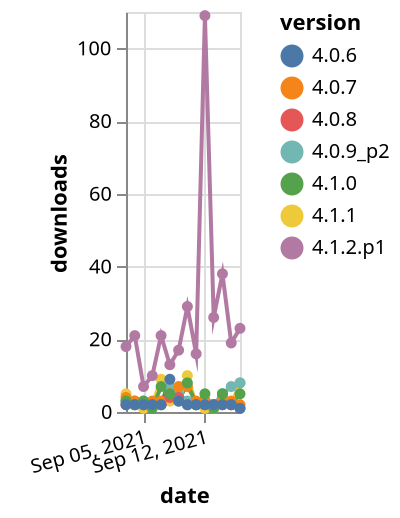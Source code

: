 {"$schema": "https://vega.github.io/schema/vega-lite/v5.json", "description": "A simple bar chart with embedded data.", "data": {"values": [{"date": "2021-09-03", "total": 5814, "delta": 5, "version": "4.1.1"}, {"date": "2021-09-04", "total": 5817, "delta": 3, "version": "4.1.1"}, {"date": "2021-09-05", "total": 5818, "delta": 1, "version": "4.1.1"}, {"date": "2021-09-06", "total": 5820, "delta": 2, "version": "4.1.1"}, {"date": "2021-09-07", "total": 5829, "delta": 9, "version": "4.1.1"}, {"date": "2021-09-08", "total": 5832, "delta": 3, "version": "4.1.1"}, {"date": "2021-09-09", "total": 5838, "delta": 6, "version": "4.1.1"}, {"date": "2021-09-10", "total": 5848, "delta": 10, "version": "4.1.1"}, {"date": "2021-09-11", "total": 5850, "delta": 2, "version": "4.1.1"}, {"date": "2021-09-12", "total": 5851, "delta": 1, "version": "4.1.1"}, {"date": "2021-09-13", "total": 5852, "delta": 1, "version": "4.1.1"}, {"date": "2021-09-14", "total": 5856, "delta": 4, "version": "4.1.1"}, {"date": "2021-09-15", "total": 5858, "delta": 2, "version": "4.1.1"}, {"date": "2021-09-16", "total": 5866, "delta": 8, "version": "4.1.1"}, {"date": "2021-09-03", "total": 7872, "delta": 3, "version": "4.0.9_p2"}, {"date": "2021-09-04", "total": 7875, "delta": 3, "version": "4.0.9_p2"}, {"date": "2021-09-05", "total": 7878, "delta": 3, "version": "4.0.9_p2"}, {"date": "2021-09-06", "total": 7880, "delta": 2, "version": "4.0.9_p2"}, {"date": "2021-09-07", "total": 7882, "delta": 2, "version": "4.0.9_p2"}, {"date": "2021-09-08", "total": 7889, "delta": 7, "version": "4.0.9_p2"}, {"date": "2021-09-09", "total": 7894, "delta": 5, "version": "4.0.9_p2"}, {"date": "2021-09-10", "total": 7897, "delta": 3, "version": "4.0.9_p2"}, {"date": "2021-09-11", "total": 7899, "delta": 2, "version": "4.0.9_p2"}, {"date": "2021-09-12", "total": 7901, "delta": 2, "version": "4.0.9_p2"}, {"date": "2021-09-13", "total": 7903, "delta": 2, "version": "4.0.9_p2"}, {"date": "2021-09-14", "total": 7908, "delta": 5, "version": "4.0.9_p2"}, {"date": "2021-09-15", "total": 7915, "delta": 7, "version": "4.0.9_p2"}, {"date": "2021-09-16", "total": 7923, "delta": 8, "version": "4.0.9_p2"}, {"date": "2021-09-03", "total": 2180, "delta": 18, "version": "4.1.2.p1"}, {"date": "2021-09-04", "total": 2201, "delta": 21, "version": "4.1.2.p1"}, {"date": "2021-09-05", "total": 2208, "delta": 7, "version": "4.1.2.p1"}, {"date": "2021-09-06", "total": 2218, "delta": 10, "version": "4.1.2.p1"}, {"date": "2021-09-07", "total": 2239, "delta": 21, "version": "4.1.2.p1"}, {"date": "2021-09-08", "total": 2252, "delta": 13, "version": "4.1.2.p1"}, {"date": "2021-09-09", "total": 2269, "delta": 17, "version": "4.1.2.p1"}, {"date": "2021-09-10", "total": 2298, "delta": 29, "version": "4.1.2.p1"}, {"date": "2021-09-11", "total": 2314, "delta": 16, "version": "4.1.2.p1"}, {"date": "2021-09-12", "total": 2423, "delta": 109, "version": "4.1.2.p1"}, {"date": "2021-09-13", "total": 2449, "delta": 26, "version": "4.1.2.p1"}, {"date": "2021-09-14", "total": 2487, "delta": 38, "version": "4.1.2.p1"}, {"date": "2021-09-15", "total": 2506, "delta": 19, "version": "4.1.2.p1"}, {"date": "2021-09-16", "total": 2529, "delta": 23, "version": "4.1.2.p1"}, {"date": "2021-09-03", "total": 7109, "delta": 4, "version": "4.0.7"}, {"date": "2021-09-04", "total": 7112, "delta": 3, "version": "4.0.7"}, {"date": "2021-09-05", "total": 7114, "delta": 2, "version": "4.0.7"}, {"date": "2021-09-06", "total": 7117, "delta": 3, "version": "4.0.7"}, {"date": "2021-09-07", "total": 7120, "delta": 3, "version": "4.0.7"}, {"date": "2021-09-08", "total": 7125, "delta": 5, "version": "4.0.7"}, {"date": "2021-09-09", "total": 7132, "delta": 7, "version": "4.0.7"}, {"date": "2021-09-10", "total": 7139, "delta": 7, "version": "4.0.7"}, {"date": "2021-09-11", "total": 7142, "delta": 3, "version": "4.0.7"}, {"date": "2021-09-12", "total": 7145, "delta": 3, "version": "4.0.7"}, {"date": "2021-09-13", "total": 7147, "delta": 2, "version": "4.0.7"}, {"date": "2021-09-14", "total": 7151, "delta": 4, "version": "4.0.7"}, {"date": "2021-09-15", "total": 7154, "delta": 3, "version": "4.0.7"}, {"date": "2021-09-16", "total": 7156, "delta": 2, "version": "4.0.7"}, {"date": "2021-09-03", "total": 3308, "delta": 2, "version": "4.0.8"}, {"date": "2021-09-04", "total": 3310, "delta": 2, "version": "4.0.8"}, {"date": "2021-09-05", "total": 3312, "delta": 2, "version": "4.0.8"}, {"date": "2021-09-06", "total": 3314, "delta": 2, "version": "4.0.8"}, {"date": "2021-09-07", "total": 3316, "delta": 2, "version": "4.0.8"}, {"date": "2021-09-08", "total": 3320, "delta": 4, "version": "4.0.8"}, {"date": "2021-09-09", "total": 3324, "delta": 4, "version": "4.0.8"}, {"date": "2021-09-10", "total": 3326, "delta": 2, "version": "4.0.8"}, {"date": "2021-09-11", "total": 3328, "delta": 2, "version": "4.0.8"}, {"date": "2021-09-12", "total": 3330, "delta": 2, "version": "4.0.8"}, {"date": "2021-09-13", "total": 3332, "delta": 2, "version": "4.0.8"}, {"date": "2021-09-14", "total": 3334, "delta": 2, "version": "4.0.8"}, {"date": "2021-09-15", "total": 3336, "delta": 2, "version": "4.0.8"}, {"date": "2021-09-16", "total": 3337, "delta": 1, "version": "4.0.8"}, {"date": "2021-09-03", "total": 1656, "delta": 3, "version": "4.1.0"}, {"date": "2021-09-04", "total": 1658, "delta": 2, "version": "4.1.0"}, {"date": "2021-09-05", "total": 1661, "delta": 3, "version": "4.1.0"}, {"date": "2021-09-06", "total": 1662, "delta": 1, "version": "4.1.0"}, {"date": "2021-09-07", "total": 1669, "delta": 7, "version": "4.1.0"}, {"date": "2021-09-08", "total": 1674, "delta": 5, "version": "4.1.0"}, {"date": "2021-09-09", "total": 1677, "delta": 3, "version": "4.1.0"}, {"date": "2021-09-10", "total": 1685, "delta": 8, "version": "4.1.0"}, {"date": "2021-09-11", "total": 1687, "delta": 2, "version": "4.1.0"}, {"date": "2021-09-12", "total": 1692, "delta": 5, "version": "4.1.0"}, {"date": "2021-09-13", "total": 1693, "delta": 1, "version": "4.1.0"}, {"date": "2021-09-14", "total": 1698, "delta": 5, "version": "4.1.0"}, {"date": "2021-09-15", "total": 1700, "delta": 2, "version": "4.1.0"}, {"date": "2021-09-16", "total": 1705, "delta": 5, "version": "4.1.0"}, {"date": "2021-09-03", "total": 7202, "delta": 2, "version": "4.0.6"}, {"date": "2021-09-04", "total": 7204, "delta": 2, "version": "4.0.6"}, {"date": "2021-09-05", "total": 7206, "delta": 2, "version": "4.0.6"}, {"date": "2021-09-06", "total": 7208, "delta": 2, "version": "4.0.6"}, {"date": "2021-09-07", "total": 7210, "delta": 2, "version": "4.0.6"}, {"date": "2021-09-08", "total": 7219, "delta": 9, "version": "4.0.6"}, {"date": "2021-09-09", "total": 7222, "delta": 3, "version": "4.0.6"}, {"date": "2021-09-10", "total": 7224, "delta": 2, "version": "4.0.6"}, {"date": "2021-09-11", "total": 7226, "delta": 2, "version": "4.0.6"}, {"date": "2021-09-12", "total": 7228, "delta": 2, "version": "4.0.6"}, {"date": "2021-09-13", "total": 7230, "delta": 2, "version": "4.0.6"}, {"date": "2021-09-14", "total": 7232, "delta": 2, "version": "4.0.6"}, {"date": "2021-09-15", "total": 7234, "delta": 2, "version": "4.0.6"}, {"date": "2021-09-16", "total": 7235, "delta": 1, "version": "4.0.6"}]}, "width": "container", "mark": {"type": "line", "point": {"filled": true}}, "encoding": {"x": {"field": "date", "type": "temporal", "timeUnit": "yearmonthdate", "title": "date", "axis": {"labelAngle": -15}}, "y": {"field": "delta", "type": "quantitative", "title": "downloads"}, "color": {"field": "version", "type": "nominal"}, "tooltip": {"field": "delta"}}}